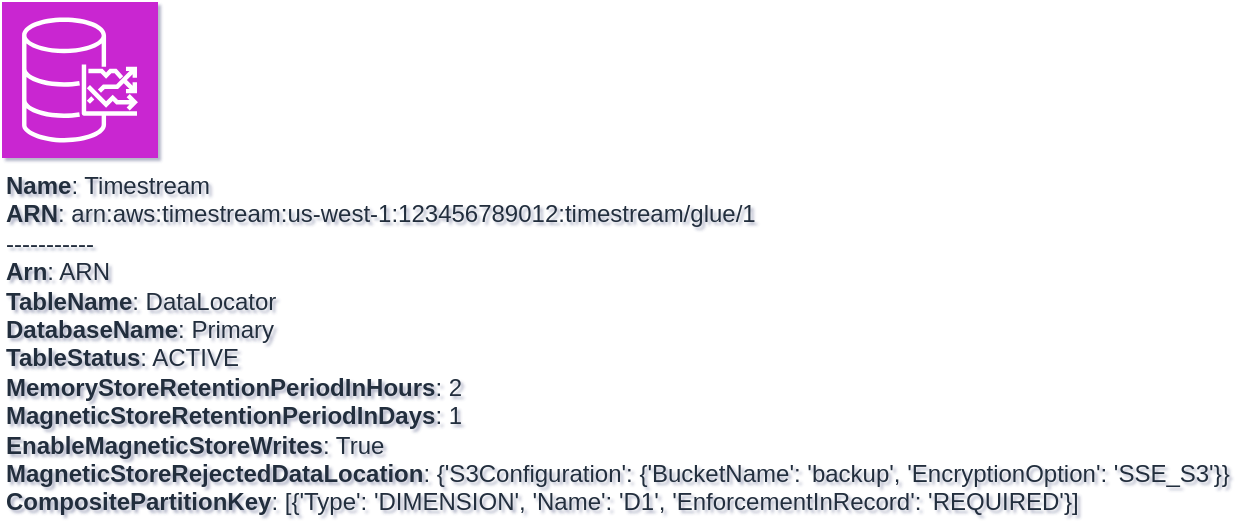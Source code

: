 <mxfile type="MultiCloud">
	<diagram id="diagram_1" name="AWS components">
		<mxGraphModel dx="1015" dy="661" grid="1" gridSize="10" guides="1" tooltips="1" connect="1" arrows="1" fold="1" page="1" pageScale="1" pageWidth="850" pageHeight="1100" math="0" shadow="1">
			<root>
				<mxCell id="0"/>
				<mxCell id="1" parent="0"/>
				<mxCell id="vertex:timestream:arn:aws:timestream:us-west-1:123456789012:timestream/glue/1" value="&lt;b&gt;Name&lt;/b&gt;: Timestream&lt;BR&gt;&lt;b&gt;ARN&lt;/b&gt;: arn:aws:timestream:us-west-1:123456789012:timestream/glue/1&lt;BR&gt;-----------&lt;BR&gt;&lt;b&gt;Arn&lt;/b&gt;: ARN&lt;BR&gt;&lt;b&gt;TableName&lt;/b&gt;: DataLocator&lt;BR&gt;&lt;b&gt;DatabaseName&lt;/b&gt;: Primary&lt;BR&gt;&lt;b&gt;TableStatus&lt;/b&gt;: ACTIVE&lt;BR&gt;&lt;b&gt;MemoryStoreRetentionPeriodInHours&lt;/b&gt;: 2&lt;BR&gt;&lt;b&gt;MagneticStoreRetentionPeriodInDays&lt;/b&gt;: 1&lt;BR&gt;&lt;b&gt;EnableMagneticStoreWrites&lt;/b&gt;: True&lt;BR&gt;&lt;b&gt;MagneticStoreRejectedDataLocation&lt;/b&gt;: {'S3Configuration': {'BucketName': 'backup', 'EncryptionOption': 'SSE_S3'}}&lt;BR&gt;&lt;b&gt;CompositePartitionKey&lt;/b&gt;: [{'Type': 'DIMENSION', 'Name': 'D1', 'EnforcementInRecord': 'REQUIRED'}]" style="sketch=0;outlineConnect=0;fontColor=#232F3E;fillColor=#C925D1;strokeColor=#ffffff;dashed=0;verticalLabelPosition=bottom;verticalAlign=top;align=left;html=1;fontSize=12;fontStyle=0;aspect=fixed;shape=mxgraph.aws4.resourceIcon;resIcon=mxgraph.aws4.timestream;" parent="1" vertex="1">
					<mxGeometry width="78" height="78" as="geometry"/>
				</mxCell>
			</root>
		</mxGraphModel>
	</diagram>
</mxfile>